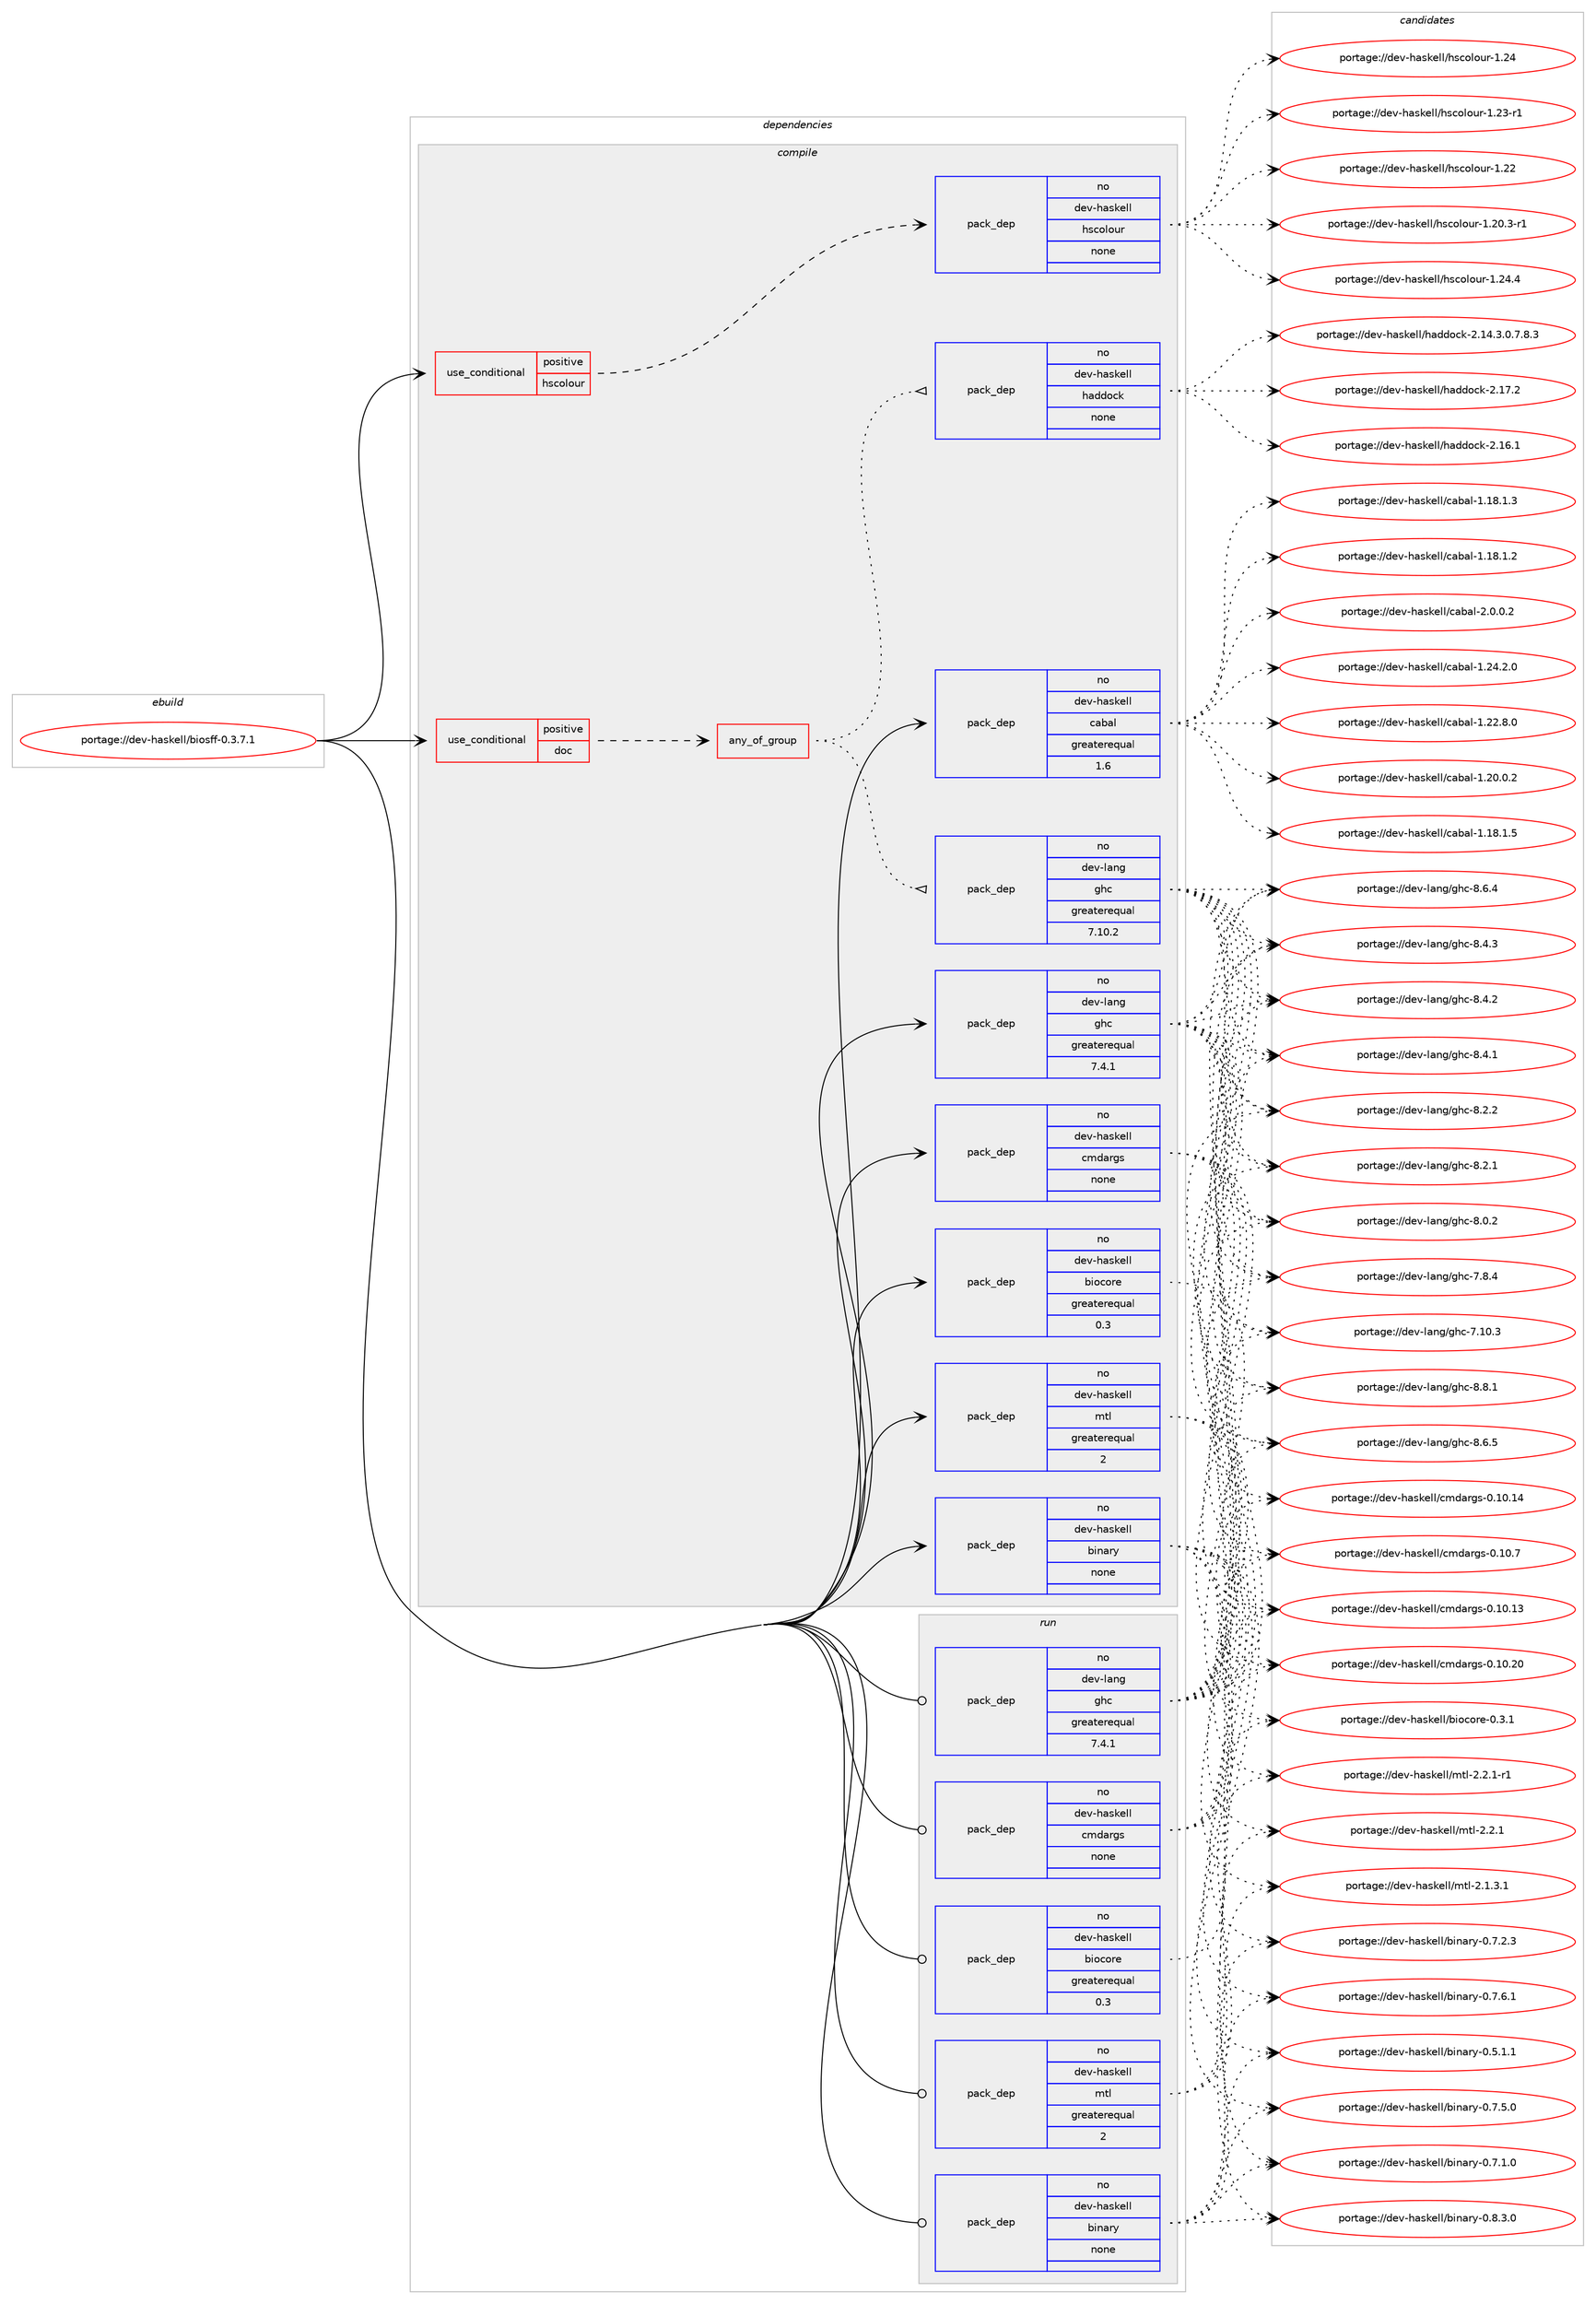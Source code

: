 digraph prolog {

# *************
# Graph options
# *************

newrank=true;
concentrate=true;
compound=true;
graph [rankdir=LR,fontname=Helvetica,fontsize=10,ranksep=1.5];#, ranksep=2.5, nodesep=0.2];
edge  [arrowhead=vee];
node  [fontname=Helvetica,fontsize=10];

# **********
# The ebuild
# **********

subgraph cluster_leftcol {
color=gray;
label=<<i>ebuild</i>>;
id [label="portage://dev-haskell/biosff-0.3.7.1", color=red, width=4, href="../dev-haskell/biosff-0.3.7.1.svg"];
}

# ****************
# The dependencies
# ****************

subgraph cluster_midcol {
color=gray;
label=<<i>dependencies</i>>;
subgraph cluster_compile {
fillcolor="#eeeeee";
style=filled;
label=<<i>compile</i>>;
subgraph cond134919 {
dependency570665 [label=<<TABLE BORDER="0" CELLBORDER="1" CELLSPACING="0" CELLPADDING="4"><TR><TD ROWSPAN="3" CELLPADDING="10">use_conditional</TD></TR><TR><TD>positive</TD></TR><TR><TD>doc</TD></TR></TABLE>>, shape=none, color=red];
subgraph any6782 {
dependency570666 [label=<<TABLE BORDER="0" CELLBORDER="1" CELLSPACING="0" CELLPADDING="4"><TR><TD CELLPADDING="10">any_of_group</TD></TR></TABLE>>, shape=none, color=red];subgraph pack428727 {
dependency570667 [label=<<TABLE BORDER="0" CELLBORDER="1" CELLSPACING="0" CELLPADDING="4" WIDTH="220"><TR><TD ROWSPAN="6" CELLPADDING="30">pack_dep</TD></TR><TR><TD WIDTH="110">no</TD></TR><TR><TD>dev-haskell</TD></TR><TR><TD>haddock</TD></TR><TR><TD>none</TD></TR><TR><TD></TD></TR></TABLE>>, shape=none, color=blue];
}
dependency570666:e -> dependency570667:w [weight=20,style="dotted",arrowhead="oinv"];
subgraph pack428728 {
dependency570668 [label=<<TABLE BORDER="0" CELLBORDER="1" CELLSPACING="0" CELLPADDING="4" WIDTH="220"><TR><TD ROWSPAN="6" CELLPADDING="30">pack_dep</TD></TR><TR><TD WIDTH="110">no</TD></TR><TR><TD>dev-lang</TD></TR><TR><TD>ghc</TD></TR><TR><TD>greaterequal</TD></TR><TR><TD>7.10.2</TD></TR></TABLE>>, shape=none, color=blue];
}
dependency570666:e -> dependency570668:w [weight=20,style="dotted",arrowhead="oinv"];
}
dependency570665:e -> dependency570666:w [weight=20,style="dashed",arrowhead="vee"];
}
id:e -> dependency570665:w [weight=20,style="solid",arrowhead="vee"];
subgraph cond134920 {
dependency570669 [label=<<TABLE BORDER="0" CELLBORDER="1" CELLSPACING="0" CELLPADDING="4"><TR><TD ROWSPAN="3" CELLPADDING="10">use_conditional</TD></TR><TR><TD>positive</TD></TR><TR><TD>hscolour</TD></TR></TABLE>>, shape=none, color=red];
subgraph pack428729 {
dependency570670 [label=<<TABLE BORDER="0" CELLBORDER="1" CELLSPACING="0" CELLPADDING="4" WIDTH="220"><TR><TD ROWSPAN="6" CELLPADDING="30">pack_dep</TD></TR><TR><TD WIDTH="110">no</TD></TR><TR><TD>dev-haskell</TD></TR><TR><TD>hscolour</TD></TR><TR><TD>none</TD></TR><TR><TD></TD></TR></TABLE>>, shape=none, color=blue];
}
dependency570669:e -> dependency570670:w [weight=20,style="dashed",arrowhead="vee"];
}
id:e -> dependency570669:w [weight=20,style="solid",arrowhead="vee"];
subgraph pack428730 {
dependency570671 [label=<<TABLE BORDER="0" CELLBORDER="1" CELLSPACING="0" CELLPADDING="4" WIDTH="220"><TR><TD ROWSPAN="6" CELLPADDING="30">pack_dep</TD></TR><TR><TD WIDTH="110">no</TD></TR><TR><TD>dev-haskell</TD></TR><TR><TD>binary</TD></TR><TR><TD>none</TD></TR><TR><TD></TD></TR></TABLE>>, shape=none, color=blue];
}
id:e -> dependency570671:w [weight=20,style="solid",arrowhead="vee"];
subgraph pack428731 {
dependency570672 [label=<<TABLE BORDER="0" CELLBORDER="1" CELLSPACING="0" CELLPADDING="4" WIDTH="220"><TR><TD ROWSPAN="6" CELLPADDING="30">pack_dep</TD></TR><TR><TD WIDTH="110">no</TD></TR><TR><TD>dev-haskell</TD></TR><TR><TD>biocore</TD></TR><TR><TD>greaterequal</TD></TR><TR><TD>0.3</TD></TR></TABLE>>, shape=none, color=blue];
}
id:e -> dependency570672:w [weight=20,style="solid",arrowhead="vee"];
subgraph pack428732 {
dependency570673 [label=<<TABLE BORDER="0" CELLBORDER="1" CELLSPACING="0" CELLPADDING="4" WIDTH="220"><TR><TD ROWSPAN="6" CELLPADDING="30">pack_dep</TD></TR><TR><TD WIDTH="110">no</TD></TR><TR><TD>dev-haskell</TD></TR><TR><TD>cabal</TD></TR><TR><TD>greaterequal</TD></TR><TR><TD>1.6</TD></TR></TABLE>>, shape=none, color=blue];
}
id:e -> dependency570673:w [weight=20,style="solid",arrowhead="vee"];
subgraph pack428733 {
dependency570674 [label=<<TABLE BORDER="0" CELLBORDER="1" CELLSPACING="0" CELLPADDING="4" WIDTH="220"><TR><TD ROWSPAN="6" CELLPADDING="30">pack_dep</TD></TR><TR><TD WIDTH="110">no</TD></TR><TR><TD>dev-haskell</TD></TR><TR><TD>cmdargs</TD></TR><TR><TD>none</TD></TR><TR><TD></TD></TR></TABLE>>, shape=none, color=blue];
}
id:e -> dependency570674:w [weight=20,style="solid",arrowhead="vee"];
subgraph pack428734 {
dependency570675 [label=<<TABLE BORDER="0" CELLBORDER="1" CELLSPACING="0" CELLPADDING="4" WIDTH="220"><TR><TD ROWSPAN="6" CELLPADDING="30">pack_dep</TD></TR><TR><TD WIDTH="110">no</TD></TR><TR><TD>dev-haskell</TD></TR><TR><TD>mtl</TD></TR><TR><TD>greaterequal</TD></TR><TR><TD>2</TD></TR></TABLE>>, shape=none, color=blue];
}
id:e -> dependency570675:w [weight=20,style="solid",arrowhead="vee"];
subgraph pack428735 {
dependency570676 [label=<<TABLE BORDER="0" CELLBORDER="1" CELLSPACING="0" CELLPADDING="4" WIDTH="220"><TR><TD ROWSPAN="6" CELLPADDING="30">pack_dep</TD></TR><TR><TD WIDTH="110">no</TD></TR><TR><TD>dev-lang</TD></TR><TR><TD>ghc</TD></TR><TR><TD>greaterequal</TD></TR><TR><TD>7.4.1</TD></TR></TABLE>>, shape=none, color=blue];
}
id:e -> dependency570676:w [weight=20,style="solid",arrowhead="vee"];
}
subgraph cluster_compileandrun {
fillcolor="#eeeeee";
style=filled;
label=<<i>compile and run</i>>;
}
subgraph cluster_run {
fillcolor="#eeeeee";
style=filled;
label=<<i>run</i>>;
subgraph pack428736 {
dependency570677 [label=<<TABLE BORDER="0" CELLBORDER="1" CELLSPACING="0" CELLPADDING="4" WIDTH="220"><TR><TD ROWSPAN="6" CELLPADDING="30">pack_dep</TD></TR><TR><TD WIDTH="110">no</TD></TR><TR><TD>dev-haskell</TD></TR><TR><TD>binary</TD></TR><TR><TD>none</TD></TR><TR><TD></TD></TR></TABLE>>, shape=none, color=blue];
}
id:e -> dependency570677:w [weight=20,style="solid",arrowhead="odot"];
subgraph pack428737 {
dependency570678 [label=<<TABLE BORDER="0" CELLBORDER="1" CELLSPACING="0" CELLPADDING="4" WIDTH="220"><TR><TD ROWSPAN="6" CELLPADDING="30">pack_dep</TD></TR><TR><TD WIDTH="110">no</TD></TR><TR><TD>dev-haskell</TD></TR><TR><TD>biocore</TD></TR><TR><TD>greaterequal</TD></TR><TR><TD>0.3</TD></TR></TABLE>>, shape=none, color=blue];
}
id:e -> dependency570678:w [weight=20,style="solid",arrowhead="odot"];
subgraph pack428738 {
dependency570679 [label=<<TABLE BORDER="0" CELLBORDER="1" CELLSPACING="0" CELLPADDING="4" WIDTH="220"><TR><TD ROWSPAN="6" CELLPADDING="30">pack_dep</TD></TR><TR><TD WIDTH="110">no</TD></TR><TR><TD>dev-haskell</TD></TR><TR><TD>cmdargs</TD></TR><TR><TD>none</TD></TR><TR><TD></TD></TR></TABLE>>, shape=none, color=blue];
}
id:e -> dependency570679:w [weight=20,style="solid",arrowhead="odot"];
subgraph pack428739 {
dependency570680 [label=<<TABLE BORDER="0" CELLBORDER="1" CELLSPACING="0" CELLPADDING="4" WIDTH="220"><TR><TD ROWSPAN="6" CELLPADDING="30">pack_dep</TD></TR><TR><TD WIDTH="110">no</TD></TR><TR><TD>dev-haskell</TD></TR><TR><TD>mtl</TD></TR><TR><TD>greaterequal</TD></TR><TR><TD>2</TD></TR></TABLE>>, shape=none, color=blue];
}
id:e -> dependency570680:w [weight=20,style="solid",arrowhead="odot"];
subgraph pack428740 {
dependency570681 [label=<<TABLE BORDER="0" CELLBORDER="1" CELLSPACING="0" CELLPADDING="4" WIDTH="220"><TR><TD ROWSPAN="6" CELLPADDING="30">pack_dep</TD></TR><TR><TD WIDTH="110">no</TD></TR><TR><TD>dev-lang</TD></TR><TR><TD>ghc</TD></TR><TR><TD>greaterequal</TD></TR><TR><TD>7.4.1</TD></TR></TABLE>>, shape=none, color=blue];
}
id:e -> dependency570681:w [weight=20,style="solid",arrowhead="odot"];
}
}

# **************
# The candidates
# **************

subgraph cluster_choices {
rank=same;
color=gray;
label=<<i>candidates</i>>;

subgraph choice428727 {
color=black;
nodesep=1;
choice100101118451049711510710110810847104971001001119910745504649554650 [label="portage://dev-haskell/haddock-2.17.2", color=red, width=4,href="../dev-haskell/haddock-2.17.2.svg"];
choice100101118451049711510710110810847104971001001119910745504649544649 [label="portage://dev-haskell/haddock-2.16.1", color=red, width=4,href="../dev-haskell/haddock-2.16.1.svg"];
choice1001011184510497115107101108108471049710010011199107455046495246514648465546564651 [label="portage://dev-haskell/haddock-2.14.3.0.7.8.3", color=red, width=4,href="../dev-haskell/haddock-2.14.3.0.7.8.3.svg"];
dependency570667:e -> choice100101118451049711510710110810847104971001001119910745504649554650:w [style=dotted,weight="100"];
dependency570667:e -> choice100101118451049711510710110810847104971001001119910745504649544649:w [style=dotted,weight="100"];
dependency570667:e -> choice1001011184510497115107101108108471049710010011199107455046495246514648465546564651:w [style=dotted,weight="100"];
}
subgraph choice428728 {
color=black;
nodesep=1;
choice10010111845108971101034710310499455646564649 [label="portage://dev-lang/ghc-8.8.1", color=red, width=4,href="../dev-lang/ghc-8.8.1.svg"];
choice10010111845108971101034710310499455646544653 [label="portage://dev-lang/ghc-8.6.5", color=red, width=4,href="../dev-lang/ghc-8.6.5.svg"];
choice10010111845108971101034710310499455646544652 [label="portage://dev-lang/ghc-8.6.4", color=red, width=4,href="../dev-lang/ghc-8.6.4.svg"];
choice10010111845108971101034710310499455646524651 [label="portage://dev-lang/ghc-8.4.3", color=red, width=4,href="../dev-lang/ghc-8.4.3.svg"];
choice10010111845108971101034710310499455646524650 [label="portage://dev-lang/ghc-8.4.2", color=red, width=4,href="../dev-lang/ghc-8.4.2.svg"];
choice10010111845108971101034710310499455646524649 [label="portage://dev-lang/ghc-8.4.1", color=red, width=4,href="../dev-lang/ghc-8.4.1.svg"];
choice10010111845108971101034710310499455646504650 [label="portage://dev-lang/ghc-8.2.2", color=red, width=4,href="../dev-lang/ghc-8.2.2.svg"];
choice10010111845108971101034710310499455646504649 [label="portage://dev-lang/ghc-8.2.1", color=red, width=4,href="../dev-lang/ghc-8.2.1.svg"];
choice10010111845108971101034710310499455646484650 [label="portage://dev-lang/ghc-8.0.2", color=red, width=4,href="../dev-lang/ghc-8.0.2.svg"];
choice10010111845108971101034710310499455546564652 [label="portage://dev-lang/ghc-7.8.4", color=red, width=4,href="../dev-lang/ghc-7.8.4.svg"];
choice1001011184510897110103471031049945554649484651 [label="portage://dev-lang/ghc-7.10.3", color=red, width=4,href="../dev-lang/ghc-7.10.3.svg"];
dependency570668:e -> choice10010111845108971101034710310499455646564649:w [style=dotted,weight="100"];
dependency570668:e -> choice10010111845108971101034710310499455646544653:w [style=dotted,weight="100"];
dependency570668:e -> choice10010111845108971101034710310499455646544652:w [style=dotted,weight="100"];
dependency570668:e -> choice10010111845108971101034710310499455646524651:w [style=dotted,weight="100"];
dependency570668:e -> choice10010111845108971101034710310499455646524650:w [style=dotted,weight="100"];
dependency570668:e -> choice10010111845108971101034710310499455646524649:w [style=dotted,weight="100"];
dependency570668:e -> choice10010111845108971101034710310499455646504650:w [style=dotted,weight="100"];
dependency570668:e -> choice10010111845108971101034710310499455646504649:w [style=dotted,weight="100"];
dependency570668:e -> choice10010111845108971101034710310499455646484650:w [style=dotted,weight="100"];
dependency570668:e -> choice10010111845108971101034710310499455546564652:w [style=dotted,weight="100"];
dependency570668:e -> choice1001011184510897110103471031049945554649484651:w [style=dotted,weight="100"];
}
subgraph choice428729 {
color=black;
nodesep=1;
choice1001011184510497115107101108108471041159911110811111711445494650524652 [label="portage://dev-haskell/hscolour-1.24.4", color=red, width=4,href="../dev-haskell/hscolour-1.24.4.svg"];
choice100101118451049711510710110810847104115991111081111171144549465052 [label="portage://dev-haskell/hscolour-1.24", color=red, width=4,href="../dev-haskell/hscolour-1.24.svg"];
choice1001011184510497115107101108108471041159911110811111711445494650514511449 [label="portage://dev-haskell/hscolour-1.23-r1", color=red, width=4,href="../dev-haskell/hscolour-1.23-r1.svg"];
choice100101118451049711510710110810847104115991111081111171144549465050 [label="portage://dev-haskell/hscolour-1.22", color=red, width=4,href="../dev-haskell/hscolour-1.22.svg"];
choice10010111845104971151071011081084710411599111108111117114454946504846514511449 [label="portage://dev-haskell/hscolour-1.20.3-r1", color=red, width=4,href="../dev-haskell/hscolour-1.20.3-r1.svg"];
dependency570670:e -> choice1001011184510497115107101108108471041159911110811111711445494650524652:w [style=dotted,weight="100"];
dependency570670:e -> choice100101118451049711510710110810847104115991111081111171144549465052:w [style=dotted,weight="100"];
dependency570670:e -> choice1001011184510497115107101108108471041159911110811111711445494650514511449:w [style=dotted,weight="100"];
dependency570670:e -> choice100101118451049711510710110810847104115991111081111171144549465050:w [style=dotted,weight="100"];
dependency570670:e -> choice10010111845104971151071011081084710411599111108111117114454946504846514511449:w [style=dotted,weight="100"];
}
subgraph choice428730 {
color=black;
nodesep=1;
choice10010111845104971151071011081084798105110971141214548465646514648 [label="portage://dev-haskell/binary-0.8.3.0", color=red, width=4,href="../dev-haskell/binary-0.8.3.0.svg"];
choice10010111845104971151071011081084798105110971141214548465546544649 [label="portage://dev-haskell/binary-0.7.6.1", color=red, width=4,href="../dev-haskell/binary-0.7.6.1.svg"];
choice10010111845104971151071011081084798105110971141214548465546534648 [label="portage://dev-haskell/binary-0.7.5.0", color=red, width=4,href="../dev-haskell/binary-0.7.5.0.svg"];
choice10010111845104971151071011081084798105110971141214548465546504651 [label="portage://dev-haskell/binary-0.7.2.3", color=red, width=4,href="../dev-haskell/binary-0.7.2.3.svg"];
choice10010111845104971151071011081084798105110971141214548465546494648 [label="portage://dev-haskell/binary-0.7.1.0", color=red, width=4,href="../dev-haskell/binary-0.7.1.0.svg"];
choice10010111845104971151071011081084798105110971141214548465346494649 [label="portage://dev-haskell/binary-0.5.1.1", color=red, width=4,href="../dev-haskell/binary-0.5.1.1.svg"];
dependency570671:e -> choice10010111845104971151071011081084798105110971141214548465646514648:w [style=dotted,weight="100"];
dependency570671:e -> choice10010111845104971151071011081084798105110971141214548465546544649:w [style=dotted,weight="100"];
dependency570671:e -> choice10010111845104971151071011081084798105110971141214548465546534648:w [style=dotted,weight="100"];
dependency570671:e -> choice10010111845104971151071011081084798105110971141214548465546504651:w [style=dotted,weight="100"];
dependency570671:e -> choice10010111845104971151071011081084798105110971141214548465546494648:w [style=dotted,weight="100"];
dependency570671:e -> choice10010111845104971151071011081084798105110971141214548465346494649:w [style=dotted,weight="100"];
}
subgraph choice428731 {
color=black;
nodesep=1;
choice1001011184510497115107101108108479810511199111114101454846514649 [label="portage://dev-haskell/biocore-0.3.1", color=red, width=4,href="../dev-haskell/biocore-0.3.1.svg"];
dependency570672:e -> choice1001011184510497115107101108108479810511199111114101454846514649:w [style=dotted,weight="100"];
}
subgraph choice428732 {
color=black;
nodesep=1;
choice100101118451049711510710110810847999798971084550464846484650 [label="portage://dev-haskell/cabal-2.0.0.2", color=red, width=4,href="../dev-haskell/cabal-2.0.0.2.svg"];
choice10010111845104971151071011081084799979897108454946505246504648 [label="portage://dev-haskell/cabal-1.24.2.0", color=red, width=4,href="../dev-haskell/cabal-1.24.2.0.svg"];
choice10010111845104971151071011081084799979897108454946505046564648 [label="portage://dev-haskell/cabal-1.22.8.0", color=red, width=4,href="../dev-haskell/cabal-1.22.8.0.svg"];
choice10010111845104971151071011081084799979897108454946504846484650 [label="portage://dev-haskell/cabal-1.20.0.2", color=red, width=4,href="../dev-haskell/cabal-1.20.0.2.svg"];
choice10010111845104971151071011081084799979897108454946495646494653 [label="portage://dev-haskell/cabal-1.18.1.5", color=red, width=4,href="../dev-haskell/cabal-1.18.1.5.svg"];
choice10010111845104971151071011081084799979897108454946495646494651 [label="portage://dev-haskell/cabal-1.18.1.3", color=red, width=4,href="../dev-haskell/cabal-1.18.1.3.svg"];
choice10010111845104971151071011081084799979897108454946495646494650 [label="portage://dev-haskell/cabal-1.18.1.2", color=red, width=4,href="../dev-haskell/cabal-1.18.1.2.svg"];
dependency570673:e -> choice100101118451049711510710110810847999798971084550464846484650:w [style=dotted,weight="100"];
dependency570673:e -> choice10010111845104971151071011081084799979897108454946505246504648:w [style=dotted,weight="100"];
dependency570673:e -> choice10010111845104971151071011081084799979897108454946505046564648:w [style=dotted,weight="100"];
dependency570673:e -> choice10010111845104971151071011081084799979897108454946504846484650:w [style=dotted,weight="100"];
dependency570673:e -> choice10010111845104971151071011081084799979897108454946495646494653:w [style=dotted,weight="100"];
dependency570673:e -> choice10010111845104971151071011081084799979897108454946495646494651:w [style=dotted,weight="100"];
dependency570673:e -> choice10010111845104971151071011081084799979897108454946495646494650:w [style=dotted,weight="100"];
}
subgraph choice428733 {
color=black;
nodesep=1;
choice100101118451049711510710110810847991091009711410311545484649484655 [label="portage://dev-haskell/cmdargs-0.10.7", color=red, width=4,href="../dev-haskell/cmdargs-0.10.7.svg"];
choice10010111845104971151071011081084799109100971141031154548464948465048 [label="portage://dev-haskell/cmdargs-0.10.20", color=red, width=4,href="../dev-haskell/cmdargs-0.10.20.svg"];
choice10010111845104971151071011081084799109100971141031154548464948464952 [label="portage://dev-haskell/cmdargs-0.10.14", color=red, width=4,href="../dev-haskell/cmdargs-0.10.14.svg"];
choice10010111845104971151071011081084799109100971141031154548464948464951 [label="portage://dev-haskell/cmdargs-0.10.13", color=red, width=4,href="../dev-haskell/cmdargs-0.10.13.svg"];
dependency570674:e -> choice100101118451049711510710110810847991091009711410311545484649484655:w [style=dotted,weight="100"];
dependency570674:e -> choice10010111845104971151071011081084799109100971141031154548464948465048:w [style=dotted,weight="100"];
dependency570674:e -> choice10010111845104971151071011081084799109100971141031154548464948464952:w [style=dotted,weight="100"];
dependency570674:e -> choice10010111845104971151071011081084799109100971141031154548464948464951:w [style=dotted,weight="100"];
}
subgraph choice428734 {
color=black;
nodesep=1;
choice1001011184510497115107101108108471091161084550465046494511449 [label="portage://dev-haskell/mtl-2.2.1-r1", color=red, width=4,href="../dev-haskell/mtl-2.2.1-r1.svg"];
choice100101118451049711510710110810847109116108455046504649 [label="portage://dev-haskell/mtl-2.2.1", color=red, width=4,href="../dev-haskell/mtl-2.2.1.svg"];
choice1001011184510497115107101108108471091161084550464946514649 [label="portage://dev-haskell/mtl-2.1.3.1", color=red, width=4,href="../dev-haskell/mtl-2.1.3.1.svg"];
dependency570675:e -> choice1001011184510497115107101108108471091161084550465046494511449:w [style=dotted,weight="100"];
dependency570675:e -> choice100101118451049711510710110810847109116108455046504649:w [style=dotted,weight="100"];
dependency570675:e -> choice1001011184510497115107101108108471091161084550464946514649:w [style=dotted,weight="100"];
}
subgraph choice428735 {
color=black;
nodesep=1;
choice10010111845108971101034710310499455646564649 [label="portage://dev-lang/ghc-8.8.1", color=red, width=4,href="../dev-lang/ghc-8.8.1.svg"];
choice10010111845108971101034710310499455646544653 [label="portage://dev-lang/ghc-8.6.5", color=red, width=4,href="../dev-lang/ghc-8.6.5.svg"];
choice10010111845108971101034710310499455646544652 [label="portage://dev-lang/ghc-8.6.4", color=red, width=4,href="../dev-lang/ghc-8.6.4.svg"];
choice10010111845108971101034710310499455646524651 [label="portage://dev-lang/ghc-8.4.3", color=red, width=4,href="../dev-lang/ghc-8.4.3.svg"];
choice10010111845108971101034710310499455646524650 [label="portage://dev-lang/ghc-8.4.2", color=red, width=4,href="../dev-lang/ghc-8.4.2.svg"];
choice10010111845108971101034710310499455646524649 [label="portage://dev-lang/ghc-8.4.1", color=red, width=4,href="../dev-lang/ghc-8.4.1.svg"];
choice10010111845108971101034710310499455646504650 [label="portage://dev-lang/ghc-8.2.2", color=red, width=4,href="../dev-lang/ghc-8.2.2.svg"];
choice10010111845108971101034710310499455646504649 [label="portage://dev-lang/ghc-8.2.1", color=red, width=4,href="../dev-lang/ghc-8.2.1.svg"];
choice10010111845108971101034710310499455646484650 [label="portage://dev-lang/ghc-8.0.2", color=red, width=4,href="../dev-lang/ghc-8.0.2.svg"];
choice10010111845108971101034710310499455546564652 [label="portage://dev-lang/ghc-7.8.4", color=red, width=4,href="../dev-lang/ghc-7.8.4.svg"];
choice1001011184510897110103471031049945554649484651 [label="portage://dev-lang/ghc-7.10.3", color=red, width=4,href="../dev-lang/ghc-7.10.3.svg"];
dependency570676:e -> choice10010111845108971101034710310499455646564649:w [style=dotted,weight="100"];
dependency570676:e -> choice10010111845108971101034710310499455646544653:w [style=dotted,weight="100"];
dependency570676:e -> choice10010111845108971101034710310499455646544652:w [style=dotted,weight="100"];
dependency570676:e -> choice10010111845108971101034710310499455646524651:w [style=dotted,weight="100"];
dependency570676:e -> choice10010111845108971101034710310499455646524650:w [style=dotted,weight="100"];
dependency570676:e -> choice10010111845108971101034710310499455646524649:w [style=dotted,weight="100"];
dependency570676:e -> choice10010111845108971101034710310499455646504650:w [style=dotted,weight="100"];
dependency570676:e -> choice10010111845108971101034710310499455646504649:w [style=dotted,weight="100"];
dependency570676:e -> choice10010111845108971101034710310499455646484650:w [style=dotted,weight="100"];
dependency570676:e -> choice10010111845108971101034710310499455546564652:w [style=dotted,weight="100"];
dependency570676:e -> choice1001011184510897110103471031049945554649484651:w [style=dotted,weight="100"];
}
subgraph choice428736 {
color=black;
nodesep=1;
choice10010111845104971151071011081084798105110971141214548465646514648 [label="portage://dev-haskell/binary-0.8.3.0", color=red, width=4,href="../dev-haskell/binary-0.8.3.0.svg"];
choice10010111845104971151071011081084798105110971141214548465546544649 [label="portage://dev-haskell/binary-0.7.6.1", color=red, width=4,href="../dev-haskell/binary-0.7.6.1.svg"];
choice10010111845104971151071011081084798105110971141214548465546534648 [label="portage://dev-haskell/binary-0.7.5.0", color=red, width=4,href="../dev-haskell/binary-0.7.5.0.svg"];
choice10010111845104971151071011081084798105110971141214548465546504651 [label="portage://dev-haskell/binary-0.7.2.3", color=red, width=4,href="../dev-haskell/binary-0.7.2.3.svg"];
choice10010111845104971151071011081084798105110971141214548465546494648 [label="portage://dev-haskell/binary-0.7.1.0", color=red, width=4,href="../dev-haskell/binary-0.7.1.0.svg"];
choice10010111845104971151071011081084798105110971141214548465346494649 [label="portage://dev-haskell/binary-0.5.1.1", color=red, width=4,href="../dev-haskell/binary-0.5.1.1.svg"];
dependency570677:e -> choice10010111845104971151071011081084798105110971141214548465646514648:w [style=dotted,weight="100"];
dependency570677:e -> choice10010111845104971151071011081084798105110971141214548465546544649:w [style=dotted,weight="100"];
dependency570677:e -> choice10010111845104971151071011081084798105110971141214548465546534648:w [style=dotted,weight="100"];
dependency570677:e -> choice10010111845104971151071011081084798105110971141214548465546504651:w [style=dotted,weight="100"];
dependency570677:e -> choice10010111845104971151071011081084798105110971141214548465546494648:w [style=dotted,weight="100"];
dependency570677:e -> choice10010111845104971151071011081084798105110971141214548465346494649:w [style=dotted,weight="100"];
}
subgraph choice428737 {
color=black;
nodesep=1;
choice1001011184510497115107101108108479810511199111114101454846514649 [label="portage://dev-haskell/biocore-0.3.1", color=red, width=4,href="../dev-haskell/biocore-0.3.1.svg"];
dependency570678:e -> choice1001011184510497115107101108108479810511199111114101454846514649:w [style=dotted,weight="100"];
}
subgraph choice428738 {
color=black;
nodesep=1;
choice100101118451049711510710110810847991091009711410311545484649484655 [label="portage://dev-haskell/cmdargs-0.10.7", color=red, width=4,href="../dev-haskell/cmdargs-0.10.7.svg"];
choice10010111845104971151071011081084799109100971141031154548464948465048 [label="portage://dev-haskell/cmdargs-0.10.20", color=red, width=4,href="../dev-haskell/cmdargs-0.10.20.svg"];
choice10010111845104971151071011081084799109100971141031154548464948464952 [label="portage://dev-haskell/cmdargs-0.10.14", color=red, width=4,href="../dev-haskell/cmdargs-0.10.14.svg"];
choice10010111845104971151071011081084799109100971141031154548464948464951 [label="portage://dev-haskell/cmdargs-0.10.13", color=red, width=4,href="../dev-haskell/cmdargs-0.10.13.svg"];
dependency570679:e -> choice100101118451049711510710110810847991091009711410311545484649484655:w [style=dotted,weight="100"];
dependency570679:e -> choice10010111845104971151071011081084799109100971141031154548464948465048:w [style=dotted,weight="100"];
dependency570679:e -> choice10010111845104971151071011081084799109100971141031154548464948464952:w [style=dotted,weight="100"];
dependency570679:e -> choice10010111845104971151071011081084799109100971141031154548464948464951:w [style=dotted,weight="100"];
}
subgraph choice428739 {
color=black;
nodesep=1;
choice1001011184510497115107101108108471091161084550465046494511449 [label="portage://dev-haskell/mtl-2.2.1-r1", color=red, width=4,href="../dev-haskell/mtl-2.2.1-r1.svg"];
choice100101118451049711510710110810847109116108455046504649 [label="portage://dev-haskell/mtl-2.2.1", color=red, width=4,href="../dev-haskell/mtl-2.2.1.svg"];
choice1001011184510497115107101108108471091161084550464946514649 [label="portage://dev-haskell/mtl-2.1.3.1", color=red, width=4,href="../dev-haskell/mtl-2.1.3.1.svg"];
dependency570680:e -> choice1001011184510497115107101108108471091161084550465046494511449:w [style=dotted,weight="100"];
dependency570680:e -> choice100101118451049711510710110810847109116108455046504649:w [style=dotted,weight="100"];
dependency570680:e -> choice1001011184510497115107101108108471091161084550464946514649:w [style=dotted,weight="100"];
}
subgraph choice428740 {
color=black;
nodesep=1;
choice10010111845108971101034710310499455646564649 [label="portage://dev-lang/ghc-8.8.1", color=red, width=4,href="../dev-lang/ghc-8.8.1.svg"];
choice10010111845108971101034710310499455646544653 [label="portage://dev-lang/ghc-8.6.5", color=red, width=4,href="../dev-lang/ghc-8.6.5.svg"];
choice10010111845108971101034710310499455646544652 [label="portage://dev-lang/ghc-8.6.4", color=red, width=4,href="../dev-lang/ghc-8.6.4.svg"];
choice10010111845108971101034710310499455646524651 [label="portage://dev-lang/ghc-8.4.3", color=red, width=4,href="../dev-lang/ghc-8.4.3.svg"];
choice10010111845108971101034710310499455646524650 [label="portage://dev-lang/ghc-8.4.2", color=red, width=4,href="../dev-lang/ghc-8.4.2.svg"];
choice10010111845108971101034710310499455646524649 [label="portage://dev-lang/ghc-8.4.1", color=red, width=4,href="../dev-lang/ghc-8.4.1.svg"];
choice10010111845108971101034710310499455646504650 [label="portage://dev-lang/ghc-8.2.2", color=red, width=4,href="../dev-lang/ghc-8.2.2.svg"];
choice10010111845108971101034710310499455646504649 [label="portage://dev-lang/ghc-8.2.1", color=red, width=4,href="../dev-lang/ghc-8.2.1.svg"];
choice10010111845108971101034710310499455646484650 [label="portage://dev-lang/ghc-8.0.2", color=red, width=4,href="../dev-lang/ghc-8.0.2.svg"];
choice10010111845108971101034710310499455546564652 [label="portage://dev-lang/ghc-7.8.4", color=red, width=4,href="../dev-lang/ghc-7.8.4.svg"];
choice1001011184510897110103471031049945554649484651 [label="portage://dev-lang/ghc-7.10.3", color=red, width=4,href="../dev-lang/ghc-7.10.3.svg"];
dependency570681:e -> choice10010111845108971101034710310499455646564649:w [style=dotted,weight="100"];
dependency570681:e -> choice10010111845108971101034710310499455646544653:w [style=dotted,weight="100"];
dependency570681:e -> choice10010111845108971101034710310499455646544652:w [style=dotted,weight="100"];
dependency570681:e -> choice10010111845108971101034710310499455646524651:w [style=dotted,weight="100"];
dependency570681:e -> choice10010111845108971101034710310499455646524650:w [style=dotted,weight="100"];
dependency570681:e -> choice10010111845108971101034710310499455646524649:w [style=dotted,weight="100"];
dependency570681:e -> choice10010111845108971101034710310499455646504650:w [style=dotted,weight="100"];
dependency570681:e -> choice10010111845108971101034710310499455646504649:w [style=dotted,weight="100"];
dependency570681:e -> choice10010111845108971101034710310499455646484650:w [style=dotted,weight="100"];
dependency570681:e -> choice10010111845108971101034710310499455546564652:w [style=dotted,weight="100"];
dependency570681:e -> choice1001011184510897110103471031049945554649484651:w [style=dotted,weight="100"];
}
}

}
